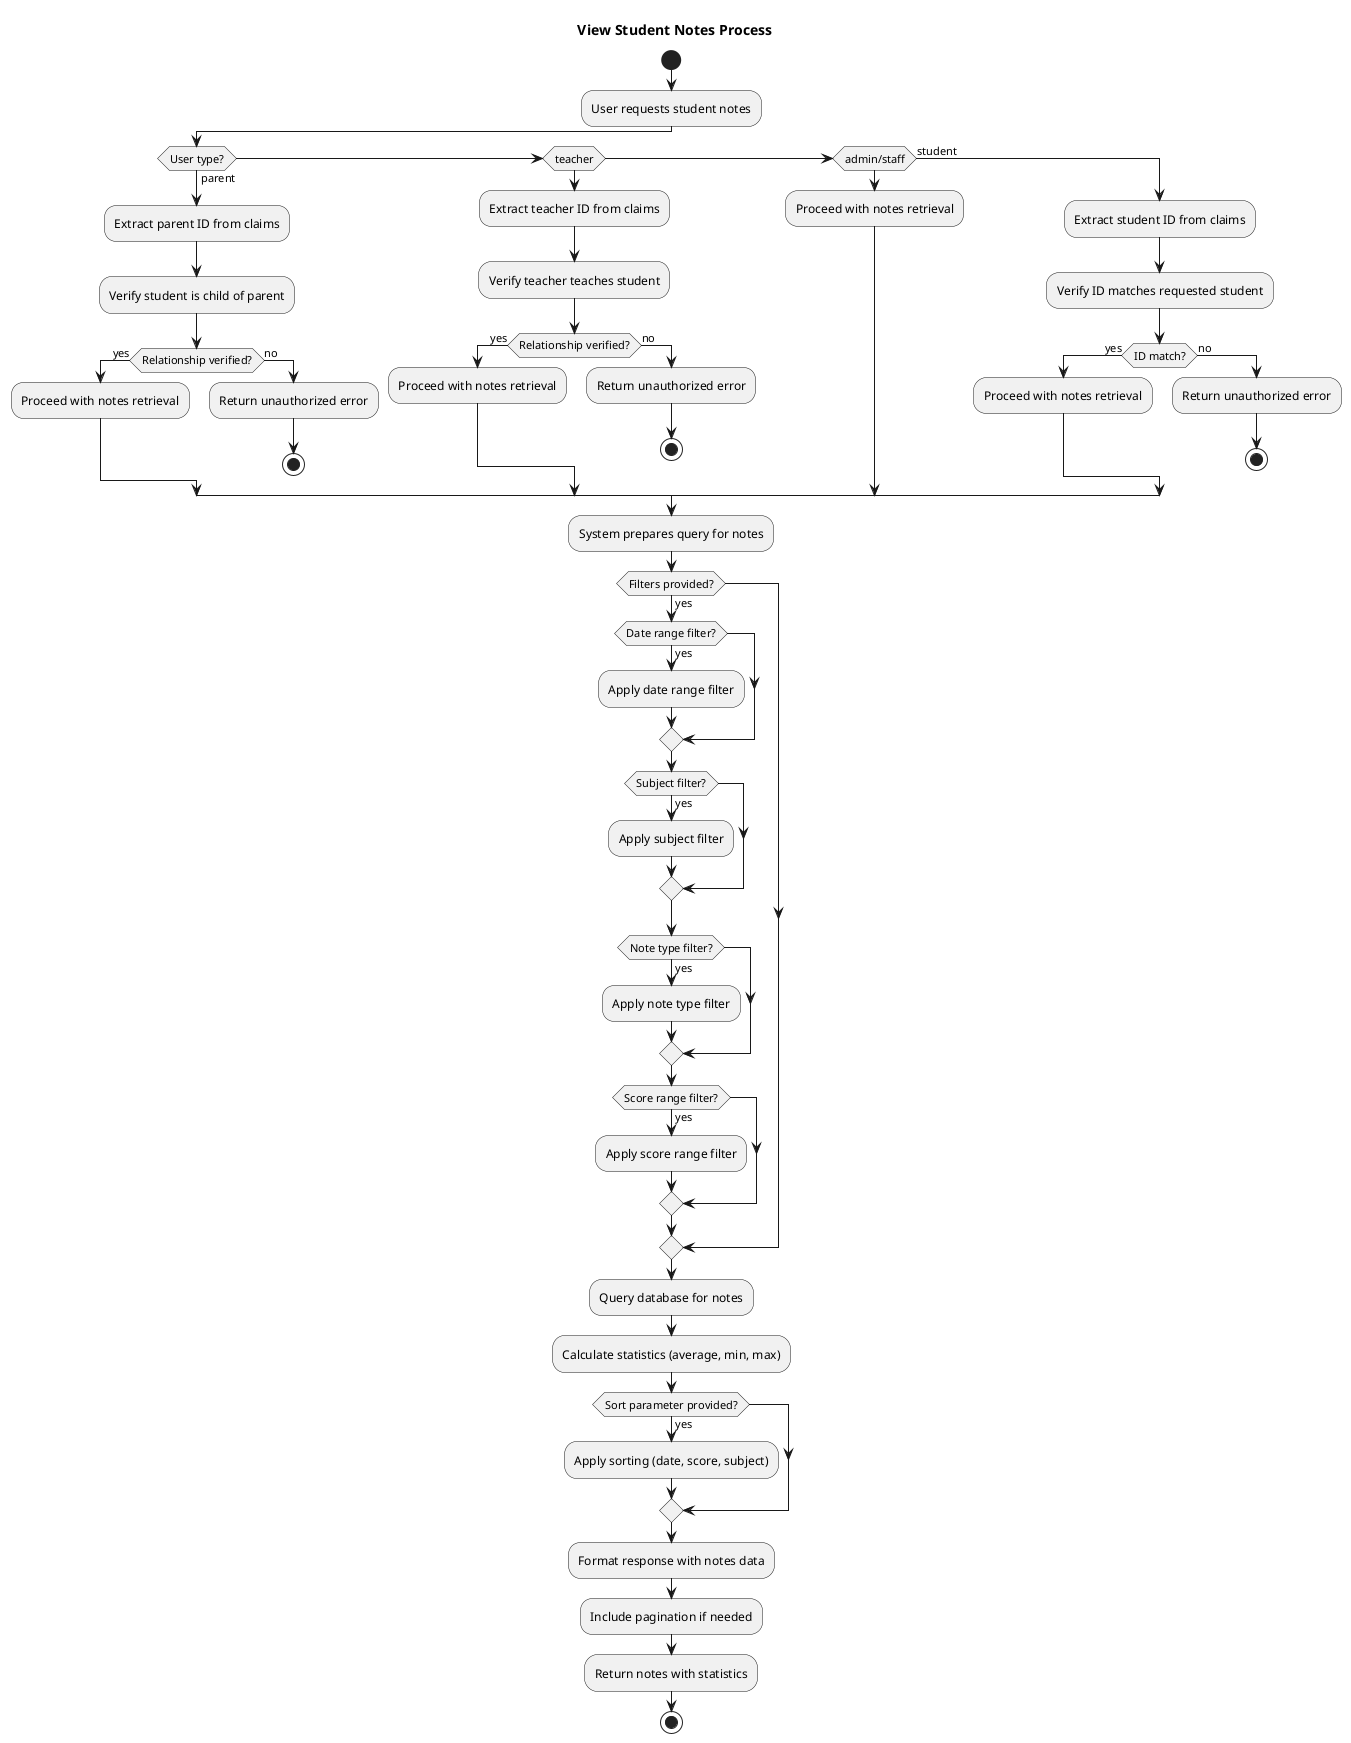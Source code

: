 @startuml View Student Notes Process
title View Student Notes Process

start
:User requests student notes;

if (User type?) then (parent)
  :Extract parent ID from claims;
  :Verify student is child of parent;
  if (Relationship verified?) then (yes)
    :Proceed with notes retrieval;
  else (no)
    :Return unauthorized error;
    stop
  endif
else if (teacher) then
  :Extract teacher ID from claims;
  :Verify teacher teaches student;
  if (Relationship verified?) then (yes)
    :Proceed with notes retrieval;
  else (no)
    :Return unauthorized error;
    stop
  endif
else if (admin/staff) then
  :Proceed with notes retrieval;
else (student)
  :Extract student ID from claims;
  :Verify ID matches requested student;
  if (ID match?) then (yes)
    :Proceed with notes retrieval;
  else (no)
    :Return unauthorized error;
    stop
  endif
endif

' Apply filters
:System prepares query for notes;

if (Filters provided?) then (yes)
  if (Date range filter?) then (yes)
    :Apply date range filter;
  endif
  
  if (Subject filter?) then (yes)
    :Apply subject filter;
  endif
  
  if (Note type filter?) then (yes)
    :Apply note type filter;
  endif
  
  if (Score range filter?) then (yes)
    :Apply score range filter;
  endif
endif

:Query database for notes;
:Calculate statistics (average, min, max);

if (Sort parameter provided?) then (yes)
  :Apply sorting (date, score, subject);
endif

:Format response with notes data;
:Include pagination if needed;

:Return notes with statistics;

stop
@enduml
